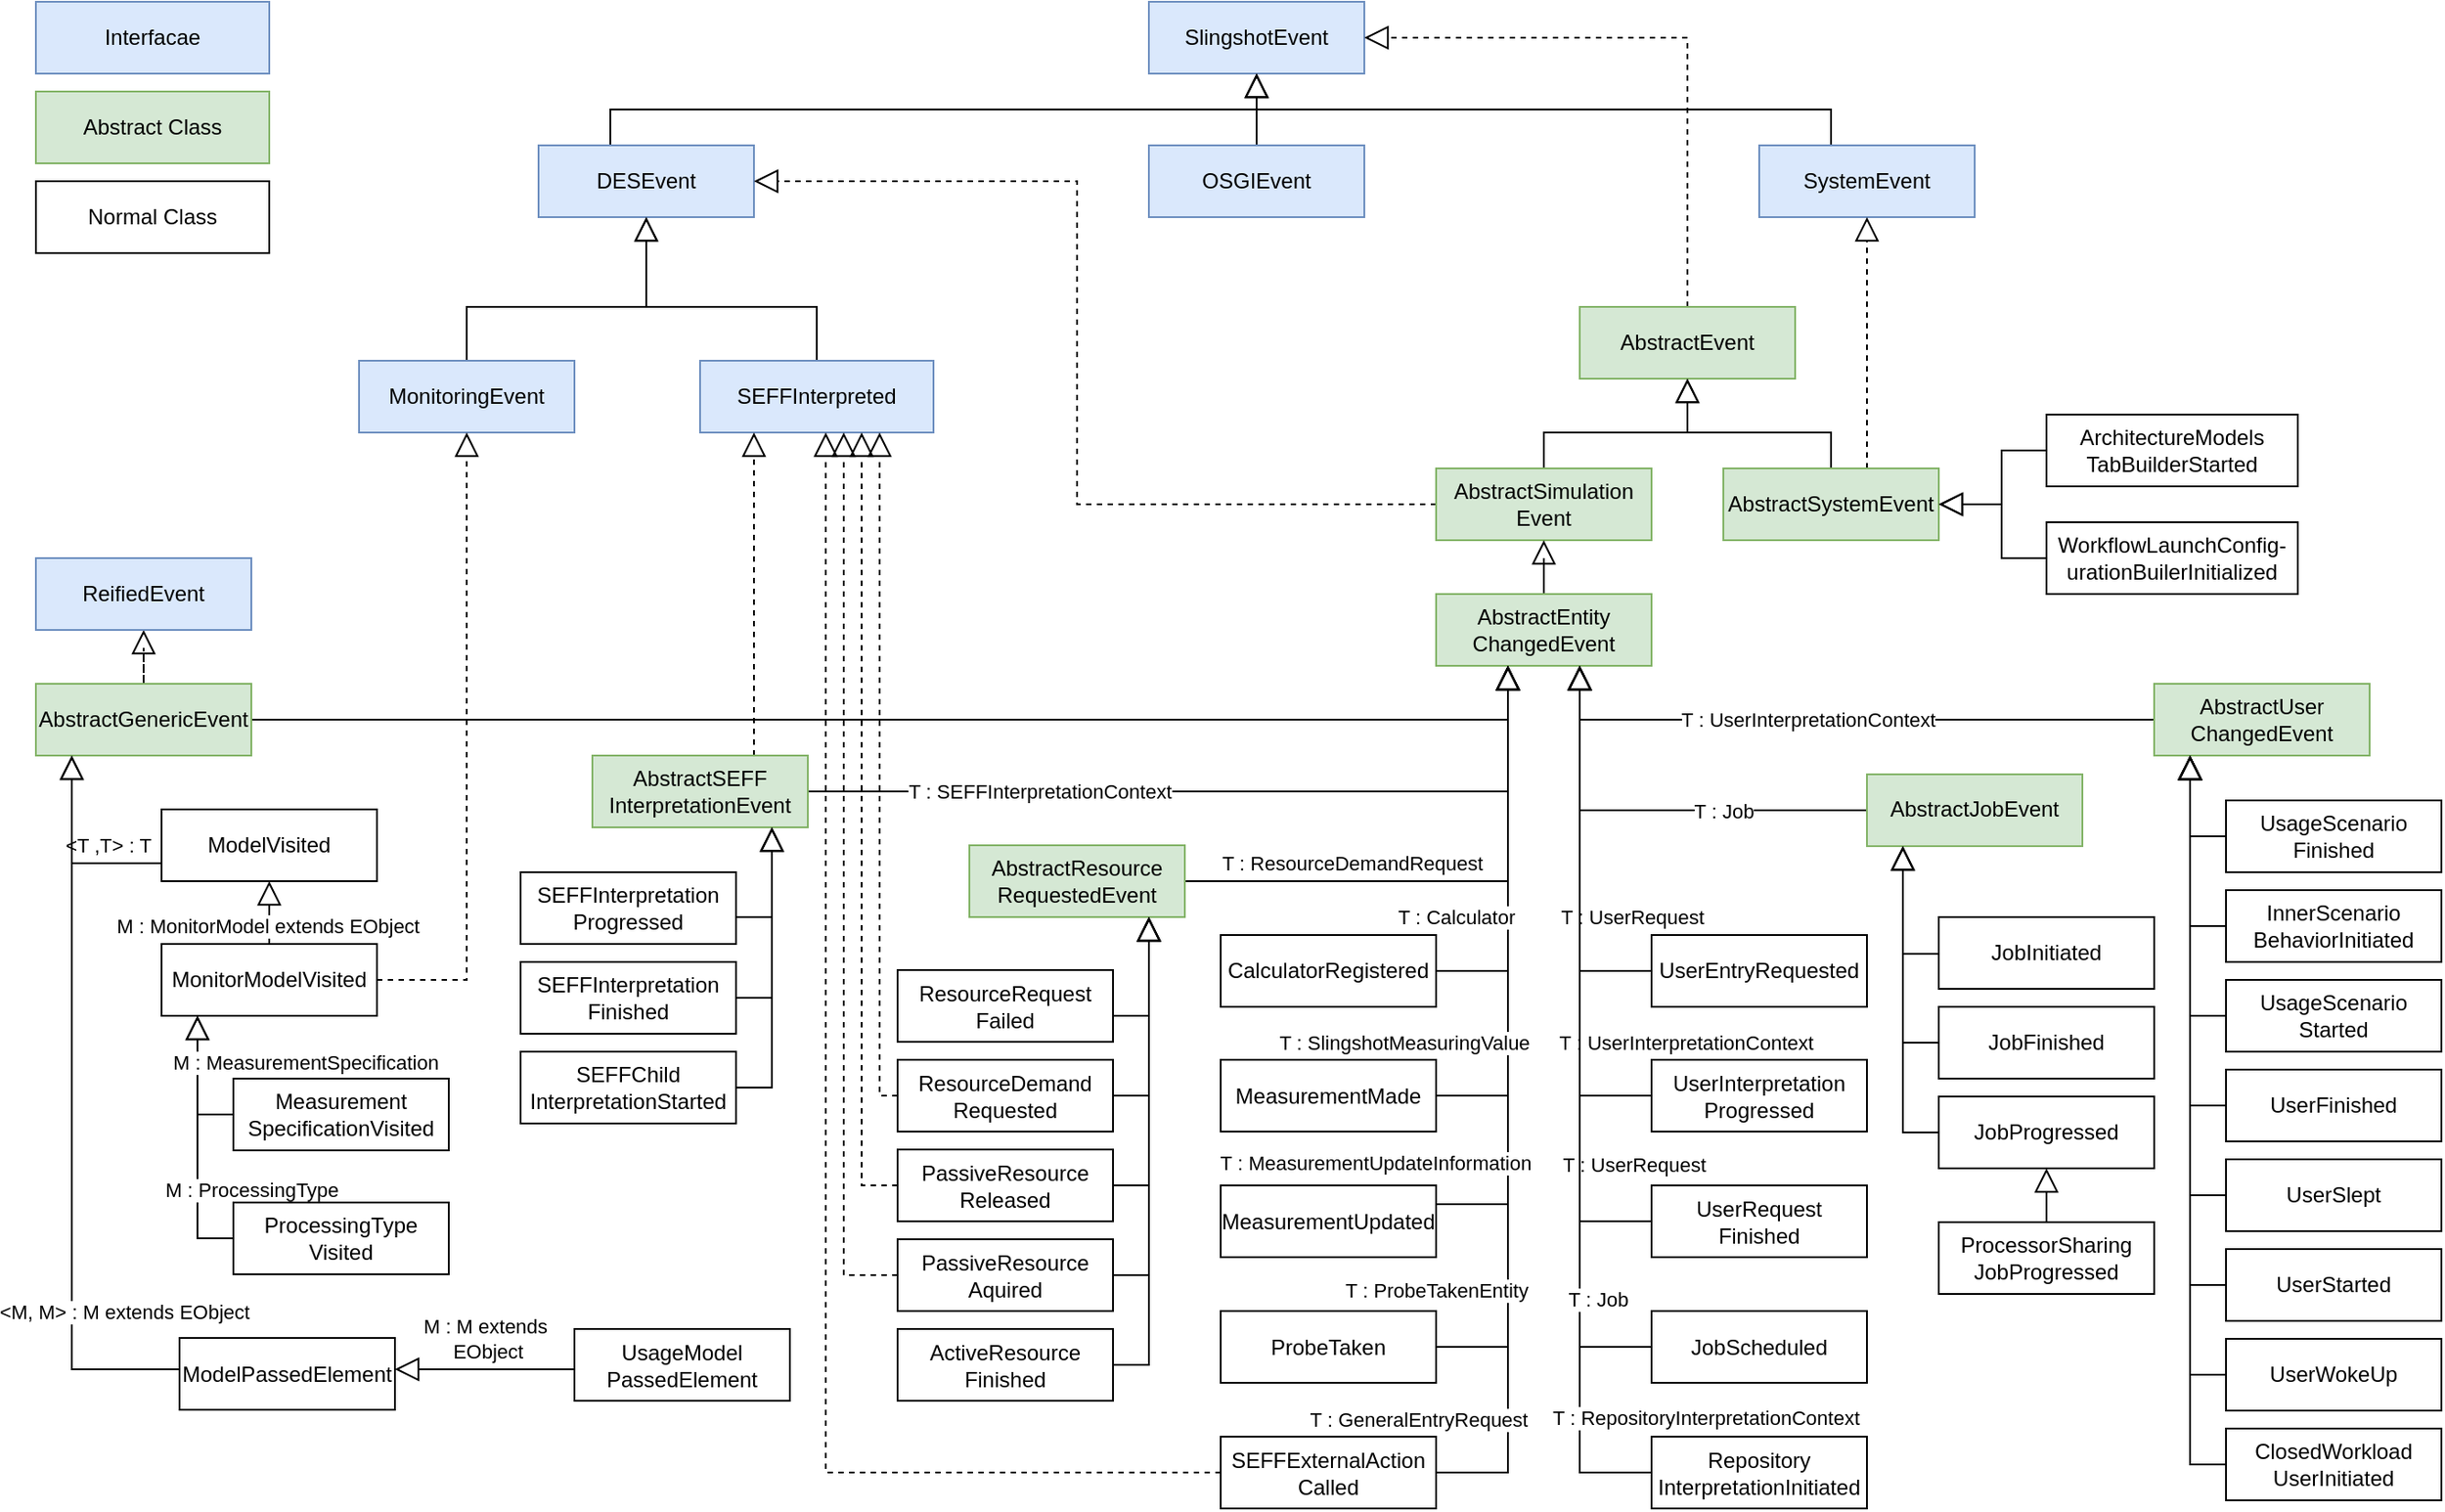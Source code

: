<mxfile version="20.8.16" type="device"><diagram name="Page-1" id="bOU9K1O08P3Sb9oa_dGk"><mxGraphModel dx="2673" dy="1257" grid="1" gridSize="10" guides="1" tooltips="1" connect="1" arrows="1" fold="1" page="1" pageScale="1" pageWidth="827" pageHeight="1169" math="0" shadow="0"><root><mxCell id="0"/><mxCell id="1" parent="0"/><mxCell id="iK4VeXOVzM8Y8nJ_oktZ-1" value="SlingshotEvent" style="rounded=0;whiteSpace=wrap;html=1;fillColor=#dae8fc;strokeColor=#6c8ebf;" vertex="1" parent="1"><mxGeometry x="-180" y="40" width="120" height="40" as="geometry"/></mxCell><mxCell id="iK4VeXOVzM8Y8nJ_oktZ-11" style="edgeStyle=orthogonalEdgeStyle;rounded=0;orthogonalLoop=1;jettySize=auto;html=1;endArrow=block;endFill=0;endSize=11;" edge="1" parent="1" source="iK4VeXOVzM8Y8nJ_oktZ-2" target="iK4VeXOVzM8Y8nJ_oktZ-1"><mxGeometry relative="1" as="geometry"><Array as="points"><mxPoint x="-480" y="100"/><mxPoint x="-120" y="100"/></Array></mxGeometry></mxCell><mxCell id="iK4VeXOVzM8Y8nJ_oktZ-2" value="DESEvent" style="rounded=0;whiteSpace=wrap;html=1;fillColor=#dae8fc;strokeColor=#6c8ebf;" vertex="1" parent="1"><mxGeometry x="-520" y="120" width="120" height="40" as="geometry"/></mxCell><mxCell id="iK4VeXOVzM8Y8nJ_oktZ-15" style="edgeStyle=orthogonalEdgeStyle;rounded=0;orthogonalLoop=1;jettySize=auto;html=1;endArrow=block;endFill=0;endSize=11;" edge="1" parent="1" source="iK4VeXOVzM8Y8nJ_oktZ-3" target="iK4VeXOVzM8Y8nJ_oktZ-2"><mxGeometry relative="1" as="geometry"><Array as="points"><mxPoint x="-560" y="210"/><mxPoint x="-460" y="210"/></Array></mxGeometry></mxCell><mxCell id="iK4VeXOVzM8Y8nJ_oktZ-3" value="MonitoringEvent" style="rounded=0;whiteSpace=wrap;html=1;fillColor=#dae8fc;strokeColor=#6c8ebf;" vertex="1" parent="1"><mxGeometry x="-620" y="240" width="120" height="40" as="geometry"/></mxCell><mxCell id="iK4VeXOVzM8Y8nJ_oktZ-12" style="edgeStyle=orthogonalEdgeStyle;rounded=0;orthogonalLoop=1;jettySize=auto;html=1;endArrow=block;endFill=0;endSize=11;" edge="1" parent="1" source="iK4VeXOVzM8Y8nJ_oktZ-4" target="iK4VeXOVzM8Y8nJ_oktZ-1"><mxGeometry relative="1" as="geometry"/></mxCell><mxCell id="iK4VeXOVzM8Y8nJ_oktZ-4" value="OSGIEvent" style="rounded=0;whiteSpace=wrap;html=1;fillColor=#dae8fc;strokeColor=#6c8ebf;" vertex="1" parent="1"><mxGeometry x="-180" y="120" width="120" height="40" as="geometry"/></mxCell><mxCell id="iK4VeXOVzM8Y8nJ_oktZ-13" style="edgeStyle=orthogonalEdgeStyle;rounded=0;orthogonalLoop=1;jettySize=auto;html=1;endArrow=block;endFill=0;endSize=11;" edge="1" parent="1" source="iK4VeXOVzM8Y8nJ_oktZ-5" target="iK4VeXOVzM8Y8nJ_oktZ-1"><mxGeometry relative="1" as="geometry"><Array as="points"><mxPoint x="200" y="100"/><mxPoint x="-120" y="100"/></Array></mxGeometry></mxCell><mxCell id="iK4VeXOVzM8Y8nJ_oktZ-5" value="SystemEvent" style="rounded=0;whiteSpace=wrap;html=1;fillColor=#dae8fc;strokeColor=#6c8ebf;" vertex="1" parent="1"><mxGeometry x="160" y="120" width="120" height="40" as="geometry"/></mxCell><mxCell id="iK4VeXOVzM8Y8nJ_oktZ-16" style="edgeStyle=orthogonalEdgeStyle;rounded=0;orthogonalLoop=1;jettySize=auto;html=1;endArrow=block;endFill=0;endSize=11;" edge="1" parent="1" source="iK4VeXOVzM8Y8nJ_oktZ-7" target="iK4VeXOVzM8Y8nJ_oktZ-2"><mxGeometry relative="1" as="geometry"><Array as="points"><mxPoint x="-365" y="210"/><mxPoint x="-460" y="210"/></Array></mxGeometry></mxCell><mxCell id="iK4VeXOVzM8Y8nJ_oktZ-7" value="SEFFInterpreted" style="rounded=0;whiteSpace=wrap;html=1;fillColor=#dae8fc;strokeColor=#6c8ebf;" vertex="1" parent="1"><mxGeometry x="-430" y="240" width="130" height="40" as="geometry"/></mxCell><mxCell id="iK4VeXOVzM8Y8nJ_oktZ-10" value="Interfacae" style="rounded=0;whiteSpace=wrap;html=1;fillColor=#dae8fc;strokeColor=#6c8ebf;" vertex="1" parent="1"><mxGeometry x="-800" y="40" width="130" height="40" as="geometry"/></mxCell><mxCell id="iK4VeXOVzM8Y8nJ_oktZ-28" style="edgeStyle=orthogonalEdgeStyle;rounded=0;orthogonalLoop=1;jettySize=auto;html=1;endArrow=block;endFill=0;endSize=11;dashed=1;" edge="1" parent="1" source="iK4VeXOVzM8Y8nJ_oktZ-17" target="iK4VeXOVzM8Y8nJ_oktZ-1"><mxGeometry relative="1" as="geometry"><Array as="points"><mxPoint x="120" y="60"/></Array></mxGeometry></mxCell><mxCell id="iK4VeXOVzM8Y8nJ_oktZ-17" value="AbstractEvent" style="rounded=0;whiteSpace=wrap;html=1;fillColor=#d5e8d4;strokeColor=#82b366;" vertex="1" parent="1"><mxGeometry x="60" y="210" width="120" height="40" as="geometry"/></mxCell><mxCell id="iK4VeXOVzM8Y8nJ_oktZ-29" style="edgeStyle=orthogonalEdgeStyle;rounded=0;orthogonalLoop=1;jettySize=auto;html=1;dashed=1;endArrow=block;endFill=0;endSize=11;" edge="1" parent="1" source="iK4VeXOVzM8Y8nJ_oktZ-18" target="iK4VeXOVzM8Y8nJ_oktZ-2"><mxGeometry relative="1" as="geometry"><Array as="points"><mxPoint x="-220" y="320"/><mxPoint x="-220" y="140"/></Array></mxGeometry></mxCell><mxCell id="iK4VeXOVzM8Y8nJ_oktZ-30" style="edgeStyle=orthogonalEdgeStyle;rounded=0;orthogonalLoop=1;jettySize=auto;html=1;endArrow=block;endFill=0;endSize=11;" edge="1" parent="1" source="iK4VeXOVzM8Y8nJ_oktZ-18" target="iK4VeXOVzM8Y8nJ_oktZ-17"><mxGeometry relative="1" as="geometry"/></mxCell><mxCell id="iK4VeXOVzM8Y8nJ_oktZ-18" value="AbstractSimulation&lt;br&gt;Event" style="rounded=0;whiteSpace=wrap;html=1;fillColor=#d5e8d4;strokeColor=#82b366;" vertex="1" parent="1"><mxGeometry x="-20" y="300" width="120" height="40" as="geometry"/></mxCell><mxCell id="iK4VeXOVzM8Y8nJ_oktZ-31" style="edgeStyle=orthogonalEdgeStyle;rounded=0;orthogonalLoop=1;jettySize=auto;html=1;endArrow=block;endFill=0;endSize=11;dashed=1;" edge="1" parent="1" source="iK4VeXOVzM8Y8nJ_oktZ-20" target="iK4VeXOVzM8Y8nJ_oktZ-5"><mxGeometry relative="1" as="geometry"><Array as="points"><mxPoint x="220" y="240"/><mxPoint x="220" y="240"/></Array></mxGeometry></mxCell><mxCell id="iK4VeXOVzM8Y8nJ_oktZ-32" style="edgeStyle=orthogonalEdgeStyle;rounded=0;orthogonalLoop=1;jettySize=auto;html=1;endArrow=block;endFill=0;endSize=11;" edge="1" parent="1" source="iK4VeXOVzM8Y8nJ_oktZ-20" target="iK4VeXOVzM8Y8nJ_oktZ-17"><mxGeometry relative="1" as="geometry"><Array as="points"><mxPoint x="200" y="280"/><mxPoint x="120" y="280"/></Array></mxGeometry></mxCell><mxCell id="iK4VeXOVzM8Y8nJ_oktZ-20" value="AbstractSystemEvent" style="rounded=0;whiteSpace=wrap;html=1;fillColor=#d5e8d4;strokeColor=#82b366;" vertex="1" parent="1"><mxGeometry x="140" y="300" width="120" height="40" as="geometry"/></mxCell><mxCell id="iK4VeXOVzM8Y8nJ_oktZ-33" style="edgeStyle=orthogonalEdgeStyle;rounded=0;orthogonalLoop=1;jettySize=auto;html=1;endArrow=block;endFill=0;endSize=11;" edge="1" parent="1" source="iK4VeXOVzM8Y8nJ_oktZ-21" target="iK4VeXOVzM8Y8nJ_oktZ-18"><mxGeometry relative="1" as="geometry"/></mxCell><mxCell id="iK4VeXOVzM8Y8nJ_oktZ-21" value="AbstractEntity&lt;br&gt;ChangedEvent" style="rounded=0;whiteSpace=wrap;html=1;fillColor=#d5e8d4;strokeColor=#82b366;" vertex="1" parent="1"><mxGeometry x="-20" y="370" width="120" height="40" as="geometry"/></mxCell><mxCell id="iK4VeXOVzM8Y8nJ_oktZ-34" style="edgeStyle=orthogonalEdgeStyle;rounded=0;orthogonalLoop=1;jettySize=auto;html=1;endArrow=block;endFill=0;endSize=11;" edge="1" parent="1" source="iK4VeXOVzM8Y8nJ_oktZ-22" target="iK4VeXOVzM8Y8nJ_oktZ-21"><mxGeometry relative="1" as="geometry"><Array as="points"><mxPoint x="20" y="440"/></Array></mxGeometry></mxCell><mxCell id="iK4VeXOVzM8Y8nJ_oktZ-36" style="edgeStyle=orthogonalEdgeStyle;rounded=0;orthogonalLoop=1;jettySize=auto;html=1;endArrow=block;endFill=0;endSize=11;dashed=1;" edge="1" parent="1" source="iK4VeXOVzM8Y8nJ_oktZ-22" target="iK4VeXOVzM8Y8nJ_oktZ-35"><mxGeometry relative="1" as="geometry"/></mxCell><mxCell id="iK4VeXOVzM8Y8nJ_oktZ-22" value="AbstractGenericEvent" style="rounded=0;whiteSpace=wrap;html=1;fillColor=#d5e8d4;strokeColor=#82b366;" vertex="1" parent="1"><mxGeometry x="-800" y="420" width="120" height="40" as="geometry"/></mxCell><mxCell id="iK4VeXOVzM8Y8nJ_oktZ-37" style="edgeStyle=orthogonalEdgeStyle;rounded=0;orthogonalLoop=1;jettySize=auto;html=1;endArrow=block;endFill=0;endSize=11;" edge="1" parent="1" source="iK4VeXOVzM8Y8nJ_oktZ-23" target="iK4VeXOVzM8Y8nJ_oktZ-21"><mxGeometry relative="1" as="geometry"><Array as="points"><mxPoint x="60" y="491"/></Array></mxGeometry></mxCell><mxCell id="iK4VeXOVzM8Y8nJ_oktZ-38" value="T : Job" style="edgeLabel;html=1;align=center;verticalAlign=middle;resizable=0;points=[];" vertex="1" connectable="0" parent="iK4VeXOVzM8Y8nJ_oktZ-37"><mxGeometry x="0.011" y="-1" relative="1" as="geometry"><mxPoint x="41" y="1" as="offset"/></mxGeometry></mxCell><mxCell id="iK4VeXOVzM8Y8nJ_oktZ-23" value="AbstractJobEvent" style="rounded=0;whiteSpace=wrap;html=1;fillColor=#d5e8d4;strokeColor=#82b366;" vertex="1" parent="1"><mxGeometry x="220" y="470.47" width="120" height="40" as="geometry"/></mxCell><mxCell id="iK4VeXOVzM8Y8nJ_oktZ-39" style="edgeStyle=orthogonalEdgeStyle;rounded=0;orthogonalLoop=1;jettySize=auto;html=1;endArrow=block;endFill=0;endSize=11;" edge="1" parent="1" source="iK4VeXOVzM8Y8nJ_oktZ-24" target="iK4VeXOVzM8Y8nJ_oktZ-21"><mxGeometry relative="1" as="geometry"><Array as="points"><mxPoint x="20" y="530"/></Array></mxGeometry></mxCell><mxCell id="iK4VeXOVzM8Y8nJ_oktZ-40" value="T : ResourceDemandRequest" style="edgeLabel;html=1;align=center;verticalAlign=middle;resizable=0;points=[];" vertex="1" connectable="0" parent="iK4VeXOVzM8Y8nJ_oktZ-39"><mxGeometry x="-0.236" y="-4" relative="1" as="geometry"><mxPoint x="-22" y="-14" as="offset"/></mxGeometry></mxCell><mxCell id="iK4VeXOVzM8Y8nJ_oktZ-24" value="AbstractResource&lt;br&gt;RequestedEvent" style="rounded=0;whiteSpace=wrap;html=1;fillColor=#d5e8d4;strokeColor=#82b366;" vertex="1" parent="1"><mxGeometry x="-280" y="510" width="120" height="40" as="geometry"/></mxCell><mxCell id="iK4VeXOVzM8Y8nJ_oktZ-41" style="edgeStyle=orthogonalEdgeStyle;rounded=0;orthogonalLoop=1;jettySize=auto;html=1;endArrow=block;endFill=0;endSize=11;" edge="1" parent="1" source="iK4VeXOVzM8Y8nJ_oktZ-25" target="iK4VeXOVzM8Y8nJ_oktZ-21"><mxGeometry relative="1" as="geometry"><Array as="points"><mxPoint x="20" y="480"/></Array></mxGeometry></mxCell><mxCell id="iK4VeXOVzM8Y8nJ_oktZ-42" value="T : SEFFInterpretationContext" style="edgeLabel;html=1;align=center;verticalAlign=middle;resizable=0;points=[];" vertex="1" connectable="0" parent="iK4VeXOVzM8Y8nJ_oktZ-41"><mxGeometry x="-0.399" y="-1" relative="1" as="geometry"><mxPoint x="-9" y="-1" as="offset"/></mxGeometry></mxCell><mxCell id="iK4VeXOVzM8Y8nJ_oktZ-43" style="edgeStyle=orthogonalEdgeStyle;rounded=0;orthogonalLoop=1;jettySize=auto;html=1;endArrow=block;endFill=0;endSize=11;dashed=1;" edge="1" parent="1" source="iK4VeXOVzM8Y8nJ_oktZ-25" target="iK4VeXOVzM8Y8nJ_oktZ-7"><mxGeometry relative="1" as="geometry"><mxPoint x="-490" y="390" as="sourcePoint"/><Array as="points"><mxPoint x="-400" y="430"/><mxPoint x="-400" y="430"/></Array></mxGeometry></mxCell><mxCell id="iK4VeXOVzM8Y8nJ_oktZ-25" value="AbstractSEFF&lt;br&gt;InterpretationEvent" style="rounded=0;whiteSpace=wrap;html=1;fillColor=#d5e8d4;strokeColor=#82b366;" vertex="1" parent="1"><mxGeometry x="-490" y="460" width="120" height="40" as="geometry"/></mxCell><mxCell id="iK4VeXOVzM8Y8nJ_oktZ-44" style="edgeStyle=orthogonalEdgeStyle;rounded=0;orthogonalLoop=1;jettySize=auto;html=1;endArrow=block;endFill=0;endSize=11;" edge="1" parent="1" source="iK4VeXOVzM8Y8nJ_oktZ-26" target="iK4VeXOVzM8Y8nJ_oktZ-21"><mxGeometry relative="1" as="geometry"><Array as="points"><mxPoint x="60" y="440"/></Array></mxGeometry></mxCell><mxCell id="iK4VeXOVzM8Y8nJ_oktZ-45" value="T : UserInterpretationContext" style="edgeLabel;html=1;align=center;verticalAlign=middle;resizable=0;points=[];" vertex="1" connectable="0" parent="iK4VeXOVzM8Y8nJ_oktZ-44"><mxGeometry x="-0.465" y="-1" relative="1" as="geometry"><mxPoint x="-100" y="1" as="offset"/></mxGeometry></mxCell><mxCell id="iK4VeXOVzM8Y8nJ_oktZ-26" value="AbstractUser&lt;br&gt;ChangedEvent" style="rounded=0;whiteSpace=wrap;html=1;fillColor=#d5e8d4;strokeColor=#82b366;" vertex="1" parent="1"><mxGeometry x="380" y="420.0" width="120" height="40" as="geometry"/></mxCell><mxCell id="iK4VeXOVzM8Y8nJ_oktZ-35" value="ReifiedEvent" style="rounded=0;whiteSpace=wrap;html=1;fillColor=#dae8fc;strokeColor=#6c8ebf;" vertex="1" parent="1"><mxGeometry x="-800" y="350" width="120" height="40" as="geometry"/></mxCell><mxCell id="iK4VeXOVzM8Y8nJ_oktZ-48" style="edgeStyle=orthogonalEdgeStyle;rounded=0;orthogonalLoop=1;jettySize=auto;html=1;endArrow=block;endFill=0;endSize=11;" edge="1" parent="1" source="iK4VeXOVzM8Y8nJ_oktZ-46" target="iK4VeXOVzM8Y8nJ_oktZ-20"><mxGeometry relative="1" as="geometry"/></mxCell><mxCell id="iK4VeXOVzM8Y8nJ_oktZ-46" value="ArchitectureModels&lt;br&gt;TabBuilderStarted" style="rounded=0;whiteSpace=wrap;html=1;" vertex="1" parent="1"><mxGeometry x="320" y="270" width="140" height="40" as="geometry"/></mxCell><mxCell id="iK4VeXOVzM8Y8nJ_oktZ-49" style="edgeStyle=orthogonalEdgeStyle;rounded=0;orthogonalLoop=1;jettySize=auto;html=1;endArrow=block;endFill=0;endSize=11;" edge="1" parent="1" source="iK4VeXOVzM8Y8nJ_oktZ-47" target="iK4VeXOVzM8Y8nJ_oktZ-20"><mxGeometry relative="1" as="geometry"/></mxCell><mxCell id="iK4VeXOVzM8Y8nJ_oktZ-47" value="WorkflowLaunchConfig-urationBuilerInitialized" style="rounded=0;whiteSpace=wrap;html=1;" vertex="1" parent="1"><mxGeometry x="320" y="330" width="140" height="40" as="geometry"/></mxCell><mxCell id="iK4VeXOVzM8Y8nJ_oktZ-60" style="edgeStyle=orthogonalEdgeStyle;rounded=0;orthogonalLoop=1;jettySize=auto;html=1;endArrow=block;endFill=0;endSize=11;" edge="1" parent="1" source="iK4VeXOVzM8Y8nJ_oktZ-50" target="iK4VeXOVzM8Y8nJ_oktZ-21"><mxGeometry relative="1" as="geometry"><Array as="points"><mxPoint x="60" y="720"/></Array></mxGeometry></mxCell><mxCell id="iK4VeXOVzM8Y8nJ_oktZ-61" value="T : UserRequest" style="edgeLabel;html=1;align=center;verticalAlign=middle;resizable=0;points=[];" vertex="1" connectable="0" parent="iK4VeXOVzM8Y8nJ_oktZ-60"><mxGeometry x="-0.564" y="1" relative="1" as="geometry"><mxPoint x="31" y="4" as="offset"/></mxGeometry></mxCell><mxCell id="iK4VeXOVzM8Y8nJ_oktZ-50" value="UserRequest&lt;br&gt;Finished" style="rounded=0;whiteSpace=wrap;html=1;" vertex="1" parent="1"><mxGeometry x="100" y="699.53" width="120" height="40" as="geometry"/></mxCell><mxCell id="iK4VeXOVzM8Y8nJ_oktZ-79" style="edgeStyle=orthogonalEdgeStyle;rounded=0;orthogonalLoop=1;jettySize=auto;html=1;endArrow=block;endFill=0;endSize=11;" edge="1" parent="1" source="iK4VeXOVzM8Y8nJ_oktZ-51" target="iK4VeXOVzM8Y8nJ_oktZ-21"><mxGeometry relative="1" as="geometry"><Array as="points"><mxPoint x="60" y="650"/></Array></mxGeometry></mxCell><mxCell id="iK4VeXOVzM8Y8nJ_oktZ-80" value="T : UserInterpretationContext" style="edgeLabel;html=1;align=center;verticalAlign=middle;resizable=0;points=[];" vertex="1" connectable="0" parent="iK4VeXOVzM8Y8nJ_oktZ-79"><mxGeometry x="-0.772" y="1" relative="1" as="geometry"><mxPoint x="51" y="-31" as="offset"/></mxGeometry></mxCell><mxCell id="iK4VeXOVzM8Y8nJ_oktZ-51" value="UserInterpretation&lt;br&gt;Progressed" style="rounded=0;whiteSpace=wrap;html=1;" vertex="1" parent="1"><mxGeometry x="100" y="629.53" width="120" height="40" as="geometry"/></mxCell><mxCell id="iK4VeXOVzM8Y8nJ_oktZ-77" style="edgeStyle=orthogonalEdgeStyle;rounded=0;orthogonalLoop=1;jettySize=auto;html=1;endArrow=block;endFill=0;endSize=11;" edge="1" parent="1" source="iK4VeXOVzM8Y8nJ_oktZ-52" target="iK4VeXOVzM8Y8nJ_oktZ-21"><mxGeometry relative="1" as="geometry"><Array as="points"><mxPoint x="60" y="580"/></Array></mxGeometry></mxCell><mxCell id="iK4VeXOVzM8Y8nJ_oktZ-78" value="T : UserRequest" style="edgeLabel;html=1;align=center;verticalAlign=middle;resizable=0;points=[];" vertex="1" connectable="0" parent="iK4VeXOVzM8Y8nJ_oktZ-77"><mxGeometry x="-0.753" relative="1" as="geometry"><mxPoint x="15" y="-30" as="offset"/></mxGeometry></mxCell><mxCell id="iK4VeXOVzM8Y8nJ_oktZ-52" value="UserEntryRequested" style="rounded=0;whiteSpace=wrap;html=1;" vertex="1" parent="1"><mxGeometry x="100" y="560.0" width="120" height="40" as="geometry"/></mxCell><mxCell id="iK4VeXOVzM8Y8nJ_oktZ-74" style="edgeStyle=orthogonalEdgeStyle;rounded=0;orthogonalLoop=1;jettySize=auto;html=1;endArrow=block;endFill=0;endSize=11;" edge="1" parent="1" source="iK4VeXOVzM8Y8nJ_oktZ-53" target="iK4VeXOVzM8Y8nJ_oktZ-21"><mxGeometry relative="1" as="geometry"><Array as="points"><mxPoint x="20" y="860"/></Array></mxGeometry></mxCell><mxCell id="iK4VeXOVzM8Y8nJ_oktZ-76" value="T : GeneralEntryRequest" style="edgeLabel;html=1;align=center;verticalAlign=middle;resizable=0;points=[];" vertex="1" connectable="0" parent="iK4VeXOVzM8Y8nJ_oktZ-74"><mxGeometry x="-0.751" y="1" relative="1" as="geometry"><mxPoint x="-49" y="-9" as="offset"/></mxGeometry></mxCell><mxCell id="iK4VeXOVzM8Y8nJ_oktZ-75" style="edgeStyle=orthogonalEdgeStyle;rounded=0;orthogonalLoop=1;jettySize=auto;html=1;endArrow=block;endFill=0;endSize=11;dashed=1;" edge="1" parent="1" source="iK4VeXOVzM8Y8nJ_oktZ-53" target="iK4VeXOVzM8Y8nJ_oktZ-7"><mxGeometry relative="1" as="geometry"><Array as="points"><mxPoint x="-360" y="860"/></Array></mxGeometry></mxCell><mxCell id="iK4VeXOVzM8Y8nJ_oktZ-53" value="SEFFExternalAction&lt;br&gt;Called" style="rounded=0;whiteSpace=wrap;html=1;" vertex="1" parent="1"><mxGeometry x="-140" y="839.53" width="120" height="40" as="geometry"/></mxCell><mxCell id="iK4VeXOVzM8Y8nJ_oktZ-72" style="edgeStyle=orthogonalEdgeStyle;rounded=0;orthogonalLoop=1;jettySize=auto;html=1;endArrow=block;endFill=0;endSize=11;" edge="1" parent="1" source="iK4VeXOVzM8Y8nJ_oktZ-54" target="iK4VeXOVzM8Y8nJ_oktZ-21"><mxGeometry relative="1" as="geometry"><Array as="points"><mxPoint x="60" y="860"/></Array></mxGeometry></mxCell><mxCell id="iK4VeXOVzM8Y8nJ_oktZ-73" value="T : RepositoryInterpretationContext" style="edgeLabel;html=1;align=center;verticalAlign=middle;resizable=0;points=[];" vertex="1" connectable="0" parent="iK4VeXOVzM8Y8nJ_oktZ-72"><mxGeometry x="-0.731" y="-2" relative="1" as="geometry"><mxPoint x="68" y="-5" as="offset"/></mxGeometry></mxCell><mxCell id="iK4VeXOVzM8Y8nJ_oktZ-54" value="Repository&lt;br&gt;InterpretationInitiated" style="rounded=0;whiteSpace=wrap;html=1;" vertex="1" parent="1"><mxGeometry x="100" y="839.53" width="120" height="40" as="geometry"/></mxCell><mxCell id="iK4VeXOVzM8Y8nJ_oktZ-70" style="edgeStyle=orthogonalEdgeStyle;rounded=0;orthogonalLoop=1;jettySize=auto;html=1;endArrow=block;endFill=0;endSize=11;" edge="1" parent="1" source="iK4VeXOVzM8Y8nJ_oktZ-55" target="iK4VeXOVzM8Y8nJ_oktZ-21"><mxGeometry relative="1" as="geometry"><Array as="points"><mxPoint x="20" y="790"/></Array></mxGeometry></mxCell><mxCell id="iK4VeXOVzM8Y8nJ_oktZ-71" value="T : ProbeTakenEntity" style="edgeLabel;html=1;align=center;verticalAlign=middle;resizable=0;points=[];" vertex="1" connectable="0" parent="iK4VeXOVzM8Y8nJ_oktZ-70"><mxGeometry x="-0.7" y="1" relative="1" as="geometry"><mxPoint x="-39" y="-9" as="offset"/></mxGeometry></mxCell><mxCell id="iK4VeXOVzM8Y8nJ_oktZ-55" value="ProbeTaken" style="rounded=0;whiteSpace=wrap;html=1;" vertex="1" parent="1"><mxGeometry x="-140" y="769.53" width="120" height="40" as="geometry"/></mxCell><mxCell id="iK4VeXOVzM8Y8nJ_oktZ-68" style="edgeStyle=orthogonalEdgeStyle;rounded=0;orthogonalLoop=1;jettySize=auto;html=1;endArrow=block;endFill=0;endSize=11;" edge="1" parent="1" source="iK4VeXOVzM8Y8nJ_oktZ-56" target="iK4VeXOVzM8Y8nJ_oktZ-21"><mxGeometry relative="1" as="geometry"><Array as="points"><mxPoint x="20" y="710"/></Array></mxGeometry></mxCell><mxCell id="iK4VeXOVzM8Y8nJ_oktZ-69" value="T : MeasurementUpdateInformation" style="edgeLabel;html=1;align=center;verticalAlign=middle;resizable=0;points=[];" vertex="1" connectable="0" parent="iK4VeXOVzM8Y8nJ_oktZ-68"><mxGeometry x="-0.688" relative="1" as="geometry"><mxPoint x="-74" y="-10" as="offset"/></mxGeometry></mxCell><mxCell id="iK4VeXOVzM8Y8nJ_oktZ-56" value="MeasurementUpdated" style="rounded=0;whiteSpace=wrap;html=1;" vertex="1" parent="1"><mxGeometry x="-140" y="699.53" width="120" height="40" as="geometry"/></mxCell><mxCell id="iK4VeXOVzM8Y8nJ_oktZ-66" style="edgeStyle=orthogonalEdgeStyle;rounded=0;orthogonalLoop=1;jettySize=auto;html=1;endArrow=block;endFill=0;endSize=11;" edge="1" parent="1" source="iK4VeXOVzM8Y8nJ_oktZ-57" target="iK4VeXOVzM8Y8nJ_oktZ-21"><mxGeometry relative="1" as="geometry"><Array as="points"><mxPoint x="20" y="650"/></Array></mxGeometry></mxCell><mxCell id="iK4VeXOVzM8Y8nJ_oktZ-67" value="T : SlingshotMeasuringValue" style="edgeLabel;html=1;align=center;verticalAlign=middle;resizable=0;points=[];" vertex="1" connectable="0" parent="iK4VeXOVzM8Y8nJ_oktZ-66"><mxGeometry x="-0.774" y="2" relative="1" as="geometry"><mxPoint x="-50" y="-28" as="offset"/></mxGeometry></mxCell><mxCell id="iK4VeXOVzM8Y8nJ_oktZ-57" value="MeasurementMade" style="rounded=0;whiteSpace=wrap;html=1;" vertex="1" parent="1"><mxGeometry x="-140" y="629.53" width="120" height="40" as="geometry"/></mxCell><mxCell id="iK4VeXOVzM8Y8nJ_oktZ-64" style="edgeStyle=orthogonalEdgeStyle;rounded=0;orthogonalLoop=1;jettySize=auto;html=1;endArrow=block;endFill=0;endSize=11;" edge="1" parent="1" source="iK4VeXOVzM8Y8nJ_oktZ-58" target="iK4VeXOVzM8Y8nJ_oktZ-21"><mxGeometry relative="1" as="geometry"><Array as="points"><mxPoint x="60" y="790"/></Array></mxGeometry></mxCell><mxCell id="iK4VeXOVzM8Y8nJ_oktZ-65" value="T : Job" style="edgeLabel;html=1;align=center;verticalAlign=middle;resizable=0;points=[];" vertex="1" connectable="0" parent="iK4VeXOVzM8Y8nJ_oktZ-64"><mxGeometry x="-0.764" y="3" relative="1" as="geometry"><mxPoint x="13" y="-17" as="offset"/></mxGeometry></mxCell><mxCell id="iK4VeXOVzM8Y8nJ_oktZ-58" value="JobScheduled" style="rounded=0;whiteSpace=wrap;html=1;" vertex="1" parent="1"><mxGeometry x="100" y="769.53" width="120" height="40" as="geometry"/></mxCell><mxCell id="iK4VeXOVzM8Y8nJ_oktZ-62" style="edgeStyle=orthogonalEdgeStyle;rounded=0;orthogonalLoop=1;jettySize=auto;html=1;endArrow=block;endFill=0;endSize=11;" edge="1" parent="1" source="iK4VeXOVzM8Y8nJ_oktZ-59" target="iK4VeXOVzM8Y8nJ_oktZ-21"><mxGeometry relative="1" as="geometry"><Array as="points"><mxPoint x="20" y="580"/></Array></mxGeometry></mxCell><mxCell id="iK4VeXOVzM8Y8nJ_oktZ-63" value="T : Calculator" style="edgeLabel;html=1;align=center;verticalAlign=middle;resizable=0;points=[];" vertex="1" connectable="0" parent="iK4VeXOVzM8Y8nJ_oktZ-62"><mxGeometry x="-0.684" y="2" relative="1" as="geometry"><mxPoint x="-22" y="-28" as="offset"/></mxGeometry></mxCell><mxCell id="iK4VeXOVzM8Y8nJ_oktZ-59" value="CalculatorRegistered" style="rounded=0;whiteSpace=wrap;html=1;" vertex="1" parent="1"><mxGeometry x="-140" y="560" width="120" height="40" as="geometry"/></mxCell><mxCell id="iK4VeXOVzM8Y8nJ_oktZ-89" style="edgeStyle=orthogonalEdgeStyle;rounded=0;orthogonalLoop=1;jettySize=auto;html=1;endArrow=block;endFill=0;endSize=11;" edge="1" parent="1" source="iK4VeXOVzM8Y8nJ_oktZ-81" target="iK4VeXOVzM8Y8nJ_oktZ-26"><mxGeometry relative="1" as="geometry"><Array as="points"><mxPoint x="400" y="505"/></Array></mxGeometry></mxCell><mxCell id="iK4VeXOVzM8Y8nJ_oktZ-81" value="UsageScenario&lt;br&gt;Finished" style="rounded=0;whiteSpace=wrap;html=1;" vertex="1" parent="1"><mxGeometry x="420" y="485.0" width="120" height="40" as="geometry"/></mxCell><mxCell id="iK4VeXOVzM8Y8nJ_oktZ-90" style="edgeStyle=orthogonalEdgeStyle;rounded=0;orthogonalLoop=1;jettySize=auto;html=1;endArrow=block;endFill=0;endSize=11;" edge="1" parent="1" source="iK4VeXOVzM8Y8nJ_oktZ-82" target="iK4VeXOVzM8Y8nJ_oktZ-26"><mxGeometry relative="1" as="geometry"><Array as="points"><mxPoint x="400" y="555"/></Array></mxGeometry></mxCell><mxCell id="iK4VeXOVzM8Y8nJ_oktZ-82" value="InnerScenario&lt;br&gt;BehaviorInitiated" style="rounded=0;whiteSpace=wrap;html=1;" vertex="1" parent="1"><mxGeometry x="420" y="535.0" width="120" height="40" as="geometry"/></mxCell><mxCell id="iK4VeXOVzM8Y8nJ_oktZ-97" style="edgeStyle=elbowEdgeStyle;rounded=0;orthogonalLoop=1;jettySize=auto;html=1;endArrow=block;endFill=0;endSize=11;" edge="1" parent="1" source="iK4VeXOVzM8Y8nJ_oktZ-83" target="iK4VeXOVzM8Y8nJ_oktZ-26"><mxGeometry relative="1" as="geometry"><Array as="points"><mxPoint x="400" y="480"/><mxPoint x="440" y="670.0"/></Array></mxGeometry></mxCell><mxCell id="iK4VeXOVzM8Y8nJ_oktZ-83" value="ClosedWorkload&lt;br&gt;UserInitiated" style="rounded=0;whiteSpace=wrap;html=1;" vertex="1" parent="1"><mxGeometry x="420" y="835.0" width="120" height="40" as="geometry"/></mxCell><mxCell id="iK4VeXOVzM8Y8nJ_oktZ-96" style="edgeStyle=elbowEdgeStyle;rounded=0;orthogonalLoop=1;jettySize=auto;html=1;endArrow=block;endFill=0;endSize=11;" edge="1" parent="1" source="iK4VeXOVzM8Y8nJ_oktZ-84" target="iK4VeXOVzM8Y8nJ_oktZ-26"><mxGeometry relative="1" as="geometry"><Array as="points"><mxPoint x="400" y="480"/><mxPoint x="440" y="630.0"/></Array></mxGeometry></mxCell><mxCell id="iK4VeXOVzM8Y8nJ_oktZ-84" value="UserWokeUp" style="rounded=0;whiteSpace=wrap;html=1;" vertex="1" parent="1"><mxGeometry x="420" y="785.0" width="120" height="40" as="geometry"/></mxCell><mxCell id="iK4VeXOVzM8Y8nJ_oktZ-95" style="edgeStyle=elbowEdgeStyle;rounded=0;orthogonalLoop=1;jettySize=auto;html=1;endArrow=block;endFill=0;endSize=11;" edge="1" parent="1" source="iK4VeXOVzM8Y8nJ_oktZ-85" target="iK4VeXOVzM8Y8nJ_oktZ-26"><mxGeometry relative="1" as="geometry"><Array as="points"><mxPoint x="400" y="510"/><mxPoint x="440" y="600.0"/></Array></mxGeometry></mxCell><mxCell id="iK4VeXOVzM8Y8nJ_oktZ-85" value="UserStarted" style="rounded=0;whiteSpace=wrap;html=1;" vertex="1" parent="1"><mxGeometry x="420" y="735.0" width="120" height="40" as="geometry"/></mxCell><mxCell id="iK4VeXOVzM8Y8nJ_oktZ-94" style="edgeStyle=orthogonalEdgeStyle;rounded=0;orthogonalLoop=1;jettySize=auto;html=1;endArrow=block;endFill=0;endSize=11;" edge="1" parent="1" source="iK4VeXOVzM8Y8nJ_oktZ-86" target="iK4VeXOVzM8Y8nJ_oktZ-26"><mxGeometry relative="1" as="geometry"><Array as="points"><mxPoint x="400" y="705"/></Array></mxGeometry></mxCell><mxCell id="iK4VeXOVzM8Y8nJ_oktZ-86" value="UserSlept" style="rounded=0;whiteSpace=wrap;html=1;" vertex="1" parent="1"><mxGeometry x="420" y="685.0" width="120" height="40" as="geometry"/></mxCell><mxCell id="iK4VeXOVzM8Y8nJ_oktZ-93" style="edgeStyle=orthogonalEdgeStyle;rounded=0;orthogonalLoop=1;jettySize=auto;html=1;endArrow=block;endFill=0;endSize=11;" edge="1" parent="1" source="iK4VeXOVzM8Y8nJ_oktZ-87" target="iK4VeXOVzM8Y8nJ_oktZ-26"><mxGeometry relative="1" as="geometry"><Array as="points"><mxPoint x="400" y="655"/></Array></mxGeometry></mxCell><mxCell id="iK4VeXOVzM8Y8nJ_oktZ-87" value="UserFinished" style="rounded=0;whiteSpace=wrap;html=1;" vertex="1" parent="1"><mxGeometry x="420" y="635.0" width="120" height="40" as="geometry"/></mxCell><mxCell id="iK4VeXOVzM8Y8nJ_oktZ-92" style="edgeStyle=orthogonalEdgeStyle;rounded=0;orthogonalLoop=1;jettySize=auto;html=1;endArrow=block;endFill=0;endSize=11;" edge="1" parent="1" source="iK4VeXOVzM8Y8nJ_oktZ-88" target="iK4VeXOVzM8Y8nJ_oktZ-26"><mxGeometry relative="1" as="geometry"><Array as="points"><mxPoint x="400" y="605"/></Array></mxGeometry></mxCell><mxCell id="iK4VeXOVzM8Y8nJ_oktZ-88" value="UsageScenario&lt;br&gt;Started" style="rounded=0;whiteSpace=wrap;html=1;" vertex="1" parent="1"><mxGeometry x="420" y="585.0" width="120" height="40" as="geometry"/></mxCell><mxCell id="iK4VeXOVzM8Y8nJ_oktZ-101" style="edgeStyle=elbowEdgeStyle;rounded=0;orthogonalLoop=1;jettySize=auto;html=1;endArrow=block;endFill=0;endSize=11;" edge="1" parent="1" source="iK4VeXOVzM8Y8nJ_oktZ-98" target="iK4VeXOVzM8Y8nJ_oktZ-25"><mxGeometry relative="1" as="geometry"><Array as="points"><mxPoint x="-390" y="550"/></Array></mxGeometry></mxCell><mxCell id="iK4VeXOVzM8Y8nJ_oktZ-98" value="SEFFInterpretation&lt;br&gt;Progressed" style="rounded=0;whiteSpace=wrap;html=1;" vertex="1" parent="1"><mxGeometry x="-530" y="525" width="120" height="40" as="geometry"/></mxCell><mxCell id="iK4VeXOVzM8Y8nJ_oktZ-102" style="edgeStyle=elbowEdgeStyle;rounded=0;orthogonalLoop=1;jettySize=auto;html=1;endArrow=block;endFill=0;endSize=11;" edge="1" parent="1" source="iK4VeXOVzM8Y8nJ_oktZ-99" target="iK4VeXOVzM8Y8nJ_oktZ-25"><mxGeometry relative="1" as="geometry"><Array as="points"><mxPoint x="-390" y="560"/></Array></mxGeometry></mxCell><mxCell id="iK4VeXOVzM8Y8nJ_oktZ-99" value="SEFFInterpretation&lt;br&gt;Finished" style="rounded=0;whiteSpace=wrap;html=1;" vertex="1" parent="1"><mxGeometry x="-530" y="575" width="120" height="40" as="geometry"/></mxCell><mxCell id="iK4VeXOVzM8Y8nJ_oktZ-103" style="edgeStyle=elbowEdgeStyle;rounded=0;orthogonalLoop=1;jettySize=auto;html=1;endArrow=block;endFill=0;endSize=11;" edge="1" parent="1" source="iK4VeXOVzM8Y8nJ_oktZ-100" target="iK4VeXOVzM8Y8nJ_oktZ-25"><mxGeometry relative="1" as="geometry"><Array as="points"><mxPoint x="-390" y="580"/></Array></mxGeometry></mxCell><mxCell id="iK4VeXOVzM8Y8nJ_oktZ-100" value="SEFFChild&lt;br&gt;InterpretationStarted" style="rounded=0;whiteSpace=wrap;html=1;" vertex="1" parent="1"><mxGeometry x="-530" y="625" width="120" height="40" as="geometry"/></mxCell><mxCell id="iK4VeXOVzM8Y8nJ_oktZ-109" style="edgeStyle=elbowEdgeStyle;rounded=0;orthogonalLoop=1;jettySize=auto;html=1;endArrow=block;endFill=0;endSize=11;" edge="1" parent="1" source="iK4VeXOVzM8Y8nJ_oktZ-104" target="iK4VeXOVzM8Y8nJ_oktZ-24"><mxGeometry relative="1" as="geometry"><Array as="points"><mxPoint x="-180" y="605"/></Array></mxGeometry></mxCell><mxCell id="iK4VeXOVzM8Y8nJ_oktZ-104" value="ResourceRequest&lt;br&gt;Failed" style="rounded=0;whiteSpace=wrap;html=1;" vertex="1" parent="1"><mxGeometry x="-320" y="579.53" width="120" height="40" as="geometry"/></mxCell><mxCell id="iK4VeXOVzM8Y8nJ_oktZ-113" style="edgeStyle=elbowEdgeStyle;rounded=0;orthogonalLoop=1;jettySize=auto;html=1;endArrow=block;endFill=0;endSize=11;" edge="1" parent="1" source="iK4VeXOVzM8Y8nJ_oktZ-105" target="iK4VeXOVzM8Y8nJ_oktZ-24"><mxGeometry relative="1" as="geometry"><Array as="points"><mxPoint x="-180" y="675"/></Array></mxGeometry></mxCell><mxCell id="iK4VeXOVzM8Y8nJ_oktZ-105" value="ActiveResource&lt;br&gt;Finished" style="rounded=0;whiteSpace=wrap;html=1;" vertex="1" parent="1"><mxGeometry x="-320" y="779.53" width="120" height="40" as="geometry"/></mxCell><mxCell id="iK4VeXOVzM8Y8nJ_oktZ-112" style="edgeStyle=elbowEdgeStyle;rounded=0;orthogonalLoop=1;jettySize=auto;html=1;endArrow=block;endFill=0;endSize=11;" edge="1" parent="1" source="iK4VeXOVzM8Y8nJ_oktZ-106" target="iK4VeXOVzM8Y8nJ_oktZ-24"><mxGeometry relative="1" as="geometry"><Array as="points"><mxPoint x="-180" y="595"/></Array></mxGeometry></mxCell><mxCell id="iK4VeXOVzM8Y8nJ_oktZ-116" style="edgeStyle=elbowEdgeStyle;rounded=0;orthogonalLoop=1;jettySize=auto;html=1;dashed=1;endArrow=block;endFill=0;endSize=11;" edge="1" parent="1" source="iK4VeXOVzM8Y8nJ_oktZ-106" target="iK4VeXOVzM8Y8nJ_oktZ-7"><mxGeometry relative="1" as="geometry"><Array as="points"><mxPoint x="-350" y="420"/><mxPoint x="-380" y="720"/><mxPoint x="-370" y="450"/><mxPoint x="-540" y="610"/></Array></mxGeometry></mxCell><mxCell id="iK4VeXOVzM8Y8nJ_oktZ-106" value="PassiveResource&lt;br&gt;Aquired" style="rounded=0;whiteSpace=wrap;html=1;" vertex="1" parent="1"><mxGeometry x="-320" y="729.53" width="120" height="40" as="geometry"/></mxCell><mxCell id="iK4VeXOVzM8Y8nJ_oktZ-111" style="edgeStyle=elbowEdgeStyle;rounded=0;orthogonalLoop=1;jettySize=auto;html=1;endArrow=block;endFill=0;endSize=11;" edge="1" parent="1" source="iK4VeXOVzM8Y8nJ_oktZ-107" target="iK4VeXOVzM8Y8nJ_oktZ-24"><mxGeometry relative="1" as="geometry"><Array as="points"><mxPoint x="-180" y="595"/></Array></mxGeometry></mxCell><mxCell id="iK4VeXOVzM8Y8nJ_oktZ-115" style="edgeStyle=elbowEdgeStyle;rounded=0;orthogonalLoop=1;jettySize=auto;html=1;dashed=1;endArrow=block;endFill=0;endSize=11;" edge="1" parent="1" source="iK4VeXOVzM8Y8nJ_oktZ-107" target="iK4VeXOVzM8Y8nJ_oktZ-7"><mxGeometry relative="1" as="geometry"><Array as="points"><mxPoint x="-340" y="400"/><mxPoint x="-370" y="720"/><mxPoint x="-380" y="590"/><mxPoint x="-370" y="420"/><mxPoint x="-540" y="610"/></Array></mxGeometry></mxCell><mxCell id="iK4VeXOVzM8Y8nJ_oktZ-107" value="PassiveResource&lt;br&gt;Released" style="rounded=0;whiteSpace=wrap;html=1;" vertex="1" parent="1"><mxGeometry x="-320" y="679.53" width="120" height="40" as="geometry"/></mxCell><mxCell id="iK4VeXOVzM8Y8nJ_oktZ-110" style="edgeStyle=elbowEdgeStyle;rounded=0;orthogonalLoop=1;jettySize=auto;html=1;endArrow=block;endFill=0;endSize=11;" edge="1" parent="1" source="iK4VeXOVzM8Y8nJ_oktZ-108" target="iK4VeXOVzM8Y8nJ_oktZ-24"><mxGeometry relative="1" as="geometry"><Array as="points"><mxPoint x="-180" y="615"/></Array></mxGeometry></mxCell><mxCell id="iK4VeXOVzM8Y8nJ_oktZ-114" style="edgeStyle=elbowEdgeStyle;rounded=0;orthogonalLoop=1;jettySize=auto;html=1;endArrow=block;endFill=0;endSize=11;dashed=1;" edge="1" parent="1" source="iK4VeXOVzM8Y8nJ_oktZ-108" target="iK4VeXOVzM8Y8nJ_oktZ-7"><mxGeometry relative="1" as="geometry"><Array as="points"><mxPoint x="-330" y="400"/><mxPoint x="-360" y="550"/><mxPoint x="-370" y="410"/><mxPoint x="-540" y="600"/></Array></mxGeometry></mxCell><mxCell id="iK4VeXOVzM8Y8nJ_oktZ-108" value="ResourceDemand&lt;br&gt;Requested" style="rounded=0;whiteSpace=wrap;html=1;" vertex="1" parent="1"><mxGeometry x="-320" y="629.53" width="120" height="40" as="geometry"/></mxCell><mxCell id="iK4VeXOVzM8Y8nJ_oktZ-120" style="edgeStyle=elbowEdgeStyle;rounded=0;orthogonalLoop=1;jettySize=auto;html=1;endArrow=block;endFill=0;endSize=11;elbow=vertical;" edge="1" parent="1" source="iK4VeXOVzM8Y8nJ_oktZ-117" target="iK4VeXOVzM8Y8nJ_oktZ-23"><mxGeometry relative="1" as="geometry"><mxPoint x="250" y="570.47" as="sourcePoint"/><Array as="points"><mxPoint x="240" y="570.47"/></Array></mxGeometry></mxCell><mxCell id="iK4VeXOVzM8Y8nJ_oktZ-117" value="JobInitiated" style="rounded=0;whiteSpace=wrap;html=1;" vertex="1" parent="1"><mxGeometry x="260" y="550" width="120" height="40" as="geometry"/></mxCell><mxCell id="iK4VeXOVzM8Y8nJ_oktZ-122" style="edgeStyle=elbowEdgeStyle;rounded=0;orthogonalLoop=1;jettySize=auto;html=1;endArrow=block;endFill=0;endSize=11;" edge="1" parent="1" source="iK4VeXOVzM8Y8nJ_oktZ-118" target="iK4VeXOVzM8Y8nJ_oktZ-23"><mxGeometry relative="1" as="geometry"><Array as="points"><mxPoint x="240" y="580.47"/><mxPoint x="280" y="610.47"/><mxPoint x="280" y="660.47"/></Array></mxGeometry></mxCell><mxCell id="iK4VeXOVzM8Y8nJ_oktZ-118" value="JobFinished" style="rounded=0;whiteSpace=wrap;html=1;" vertex="1" parent="1"><mxGeometry x="260" y="600" width="120" height="40" as="geometry"/></mxCell><mxCell id="iK4VeXOVzM8Y8nJ_oktZ-121" style="edgeStyle=elbowEdgeStyle;rounded=0;orthogonalLoop=1;jettySize=auto;html=1;endArrow=block;endFill=0;endSize=11;" edge="1" parent="1" source="iK4VeXOVzM8Y8nJ_oktZ-119" target="iK4VeXOVzM8Y8nJ_oktZ-23"><mxGeometry relative="1" as="geometry"><Array as="points"><mxPoint x="240" y="580.47"/><mxPoint x="280" y="610.47"/></Array></mxGeometry></mxCell><mxCell id="iK4VeXOVzM8Y8nJ_oktZ-119" value="JobProgressed" style="rounded=0;whiteSpace=wrap;html=1;" vertex="1" parent="1"><mxGeometry x="260" y="650" width="120" height="40" as="geometry"/></mxCell><mxCell id="iK4VeXOVzM8Y8nJ_oktZ-124" style="edgeStyle=elbowEdgeStyle;rounded=0;orthogonalLoop=1;jettySize=auto;html=1;endArrow=block;endFill=0;endSize=11;" edge="1" parent="1" source="iK4VeXOVzM8Y8nJ_oktZ-123" target="iK4VeXOVzM8Y8nJ_oktZ-119"><mxGeometry relative="1" as="geometry"/></mxCell><mxCell id="iK4VeXOVzM8Y8nJ_oktZ-123" value="ProcessorSharing&lt;br&gt;JobProgressed" style="rounded=0;whiteSpace=wrap;html=1;" vertex="1" parent="1"><mxGeometry x="260" y="720" width="120" height="40" as="geometry"/></mxCell><mxCell id="iK4VeXOVzM8Y8nJ_oktZ-126" style="edgeStyle=elbowEdgeStyle;rounded=0;orthogonalLoop=1;jettySize=auto;html=1;endArrow=block;endFill=0;endSize=11;" edge="1" parent="1" source="iK4VeXOVzM8Y8nJ_oktZ-125" target="iK4VeXOVzM8Y8nJ_oktZ-22"><mxGeometry relative="1" as="geometry"><mxPoint x="-770" y="470" as="targetPoint"/><Array as="points"><mxPoint x="-780" y="520"/></Array></mxGeometry></mxCell><mxCell id="iK4VeXOVzM8Y8nJ_oktZ-131" value="&amp;lt;T ,T&amp;gt; : T" style="edgeLabel;html=1;align=center;verticalAlign=middle;resizable=0;points=[];" vertex="1" connectable="0" parent="iK4VeXOVzM8Y8nJ_oktZ-126"><mxGeometry x="-0.618" relative="1" as="geometry"><mxPoint x="-9" y="-10" as="offset"/></mxGeometry></mxCell><mxCell id="iK4VeXOVzM8Y8nJ_oktZ-125" value="ModelVisited" style="rounded=0;whiteSpace=wrap;html=1;" vertex="1" parent="1"><mxGeometry x="-730" y="490" width="120" height="40" as="geometry"/></mxCell><mxCell id="iK4VeXOVzM8Y8nJ_oktZ-128" style="edgeStyle=elbowEdgeStyle;rounded=0;orthogonalLoop=1;jettySize=auto;html=1;endArrow=block;endFill=0;endSize=11;elbow=vertical;" edge="1" parent="1" source="iK4VeXOVzM8Y8nJ_oktZ-127" target="iK4VeXOVzM8Y8nJ_oktZ-22"><mxGeometry relative="1" as="geometry"><mxPoint x="-780" y="775" as="sourcePoint"/><Array as="points"><mxPoint x="-780" y="802"/></Array></mxGeometry></mxCell><mxCell id="iK4VeXOVzM8Y8nJ_oktZ-132" value="&amp;lt;M, M&amp;gt; : M extends EObject" style="edgeLabel;html=1;align=center;verticalAlign=middle;resizable=0;points=[];" vertex="1" connectable="0" parent="iK4VeXOVzM8Y8nJ_oktZ-128"><mxGeometry x="-0.859" relative="1" as="geometry"><mxPoint x="-3" y="-32" as="offset"/></mxGeometry></mxCell><mxCell id="iK4VeXOVzM8Y8nJ_oktZ-127" value="ModelPassedElement" style="rounded=0;whiteSpace=wrap;html=1;" vertex="1" parent="1"><mxGeometry x="-720" y="784.53" width="120" height="40" as="geometry"/></mxCell><mxCell id="iK4VeXOVzM8Y8nJ_oktZ-130" style="edgeStyle=elbowEdgeStyle;rounded=0;orthogonalLoop=1;jettySize=auto;elbow=vertical;html=1;endArrow=block;endFill=0;endSize=11;" edge="1" parent="1" source="iK4VeXOVzM8Y8nJ_oktZ-129" target="iK4VeXOVzM8Y8nJ_oktZ-127"><mxGeometry relative="1" as="geometry"/></mxCell><mxCell id="iK4VeXOVzM8Y8nJ_oktZ-133" value="M : M extends&lt;br&gt;&amp;nbsp;EObject" style="edgeLabel;html=1;align=center;verticalAlign=middle;resizable=0;points=[];" vertex="1" connectable="0" parent="iK4VeXOVzM8Y8nJ_oktZ-130"><mxGeometry x="-0.272" y="-2" relative="1" as="geometry"><mxPoint x="-14" y="-15" as="offset"/></mxGeometry></mxCell><mxCell id="iK4VeXOVzM8Y8nJ_oktZ-129" value="UsageModel&lt;br&gt;PassedElement" style="rounded=0;whiteSpace=wrap;html=1;" vertex="1" parent="1"><mxGeometry x="-500" y="779.53" width="120" height="40" as="geometry"/></mxCell><mxCell id="iK4VeXOVzM8Y8nJ_oktZ-135" style="edgeStyle=elbowEdgeStyle;rounded=0;orthogonalLoop=1;jettySize=auto;elbow=vertical;html=1;endArrow=block;endFill=0;endSize=11;" edge="1" parent="1" source="iK4VeXOVzM8Y8nJ_oktZ-134" target="iK4VeXOVzM8Y8nJ_oktZ-125"><mxGeometry relative="1" as="geometry"/></mxCell><mxCell id="iK4VeXOVzM8Y8nJ_oktZ-137" value="M : MonitorModel extends EObject" style="edgeLabel;html=1;align=center;verticalAlign=middle;resizable=0;points=[];" vertex="1" connectable="0" parent="iK4VeXOVzM8Y8nJ_oktZ-135"><mxGeometry x="-0.419" y="1" relative="1" as="geometry"><mxPoint as="offset"/></mxGeometry></mxCell><mxCell id="iK4VeXOVzM8Y8nJ_oktZ-144" style="edgeStyle=elbowEdgeStyle;rounded=0;orthogonalLoop=1;jettySize=auto;html=1;endArrow=block;endFill=0;endSize=11;dashed=1;" edge="1" parent="1" source="iK4VeXOVzM8Y8nJ_oktZ-134" target="iK4VeXOVzM8Y8nJ_oktZ-3"><mxGeometry relative="1" as="geometry"><Array as="points"><mxPoint x="-560" y="380"/><mxPoint x="-600" y="500"/></Array></mxGeometry></mxCell><mxCell id="iK4VeXOVzM8Y8nJ_oktZ-134" value="MonitorModelVisited" style="rounded=0;whiteSpace=wrap;html=1;" vertex="1" parent="1"><mxGeometry x="-730" y="565" width="120" height="40" as="geometry"/></mxCell><mxCell id="iK4VeXOVzM8Y8nJ_oktZ-140" style="edgeStyle=elbowEdgeStyle;rounded=0;orthogonalLoop=1;jettySize=auto;elbow=vertical;html=1;endArrow=block;endFill=0;endSize=11;" edge="1" parent="1" source="iK4VeXOVzM8Y8nJ_oktZ-138" target="iK4VeXOVzM8Y8nJ_oktZ-134"><mxGeometry relative="1" as="geometry"><mxPoint x="-650" y="670.47" as="sourcePoint"/><Array as="points"><mxPoint x="-710" y="660"/><mxPoint x="-670" y="675"/></Array></mxGeometry></mxCell><mxCell id="iK4VeXOVzM8Y8nJ_oktZ-138" value="Measurement&lt;br&gt;SpecificationVisited" style="rounded=0;whiteSpace=wrap;html=1;" vertex="1" parent="1"><mxGeometry x="-690" y="640" width="120" height="40" as="geometry"/></mxCell><mxCell id="iK4VeXOVzM8Y8nJ_oktZ-141" style="edgeStyle=elbowEdgeStyle;rounded=0;orthogonalLoop=1;jettySize=auto;elbow=vertical;html=1;endArrow=block;endFill=0;endSize=11;" edge="1" parent="1" source="iK4VeXOVzM8Y8nJ_oktZ-139" target="iK4VeXOVzM8Y8nJ_oktZ-134"><mxGeometry relative="1" as="geometry"><Array as="points"><mxPoint x="-710" y="729"/><mxPoint x="-710" y="725"/><mxPoint x="-710" y="750"/><mxPoint x="-710" y="695"/><mxPoint x="-670" y="745"/><mxPoint x="-660" y="745"/></Array></mxGeometry></mxCell><mxCell id="iK4VeXOVzM8Y8nJ_oktZ-142" value="M : MeasurementSpecification" style="edgeLabel;html=1;align=center;verticalAlign=middle;resizable=0;points=[];" vertex="1" connectable="0" parent="iK4VeXOVzM8Y8nJ_oktZ-141"><mxGeometry x="0.602" relative="1" as="geometry"><mxPoint x="60" y="-3" as="offset"/></mxGeometry></mxCell><mxCell id="iK4VeXOVzM8Y8nJ_oktZ-143" value="M : ProcessingType" style="edgeLabel;html=1;align=center;verticalAlign=middle;resizable=0;points=[];" vertex="1" connectable="0" parent="iK4VeXOVzM8Y8nJ_oktZ-141"><mxGeometry x="-0.104" y="1" relative="1" as="geometry"><mxPoint x="31" y="17" as="offset"/></mxGeometry></mxCell><mxCell id="iK4VeXOVzM8Y8nJ_oktZ-139" value="ProcessingType&lt;br&gt;Visited" style="rounded=0;whiteSpace=wrap;html=1;" vertex="1" parent="1"><mxGeometry x="-690" y="709.06" width="120" height="40" as="geometry"/></mxCell><mxCell id="iK4VeXOVzM8Y8nJ_oktZ-145" value="Abstract Class" style="rounded=0;whiteSpace=wrap;html=1;fillColor=#d5e8d4;strokeColor=#82b366;" vertex="1" parent="1"><mxGeometry x="-800" y="90" width="130" height="40" as="geometry"/></mxCell><mxCell id="iK4VeXOVzM8Y8nJ_oktZ-146" value="Normal Class" style="rounded=0;whiteSpace=wrap;html=1;" vertex="1" parent="1"><mxGeometry x="-800" y="140" width="130" height="40" as="geometry"/></mxCell></root></mxGraphModel></diagram></mxfile>